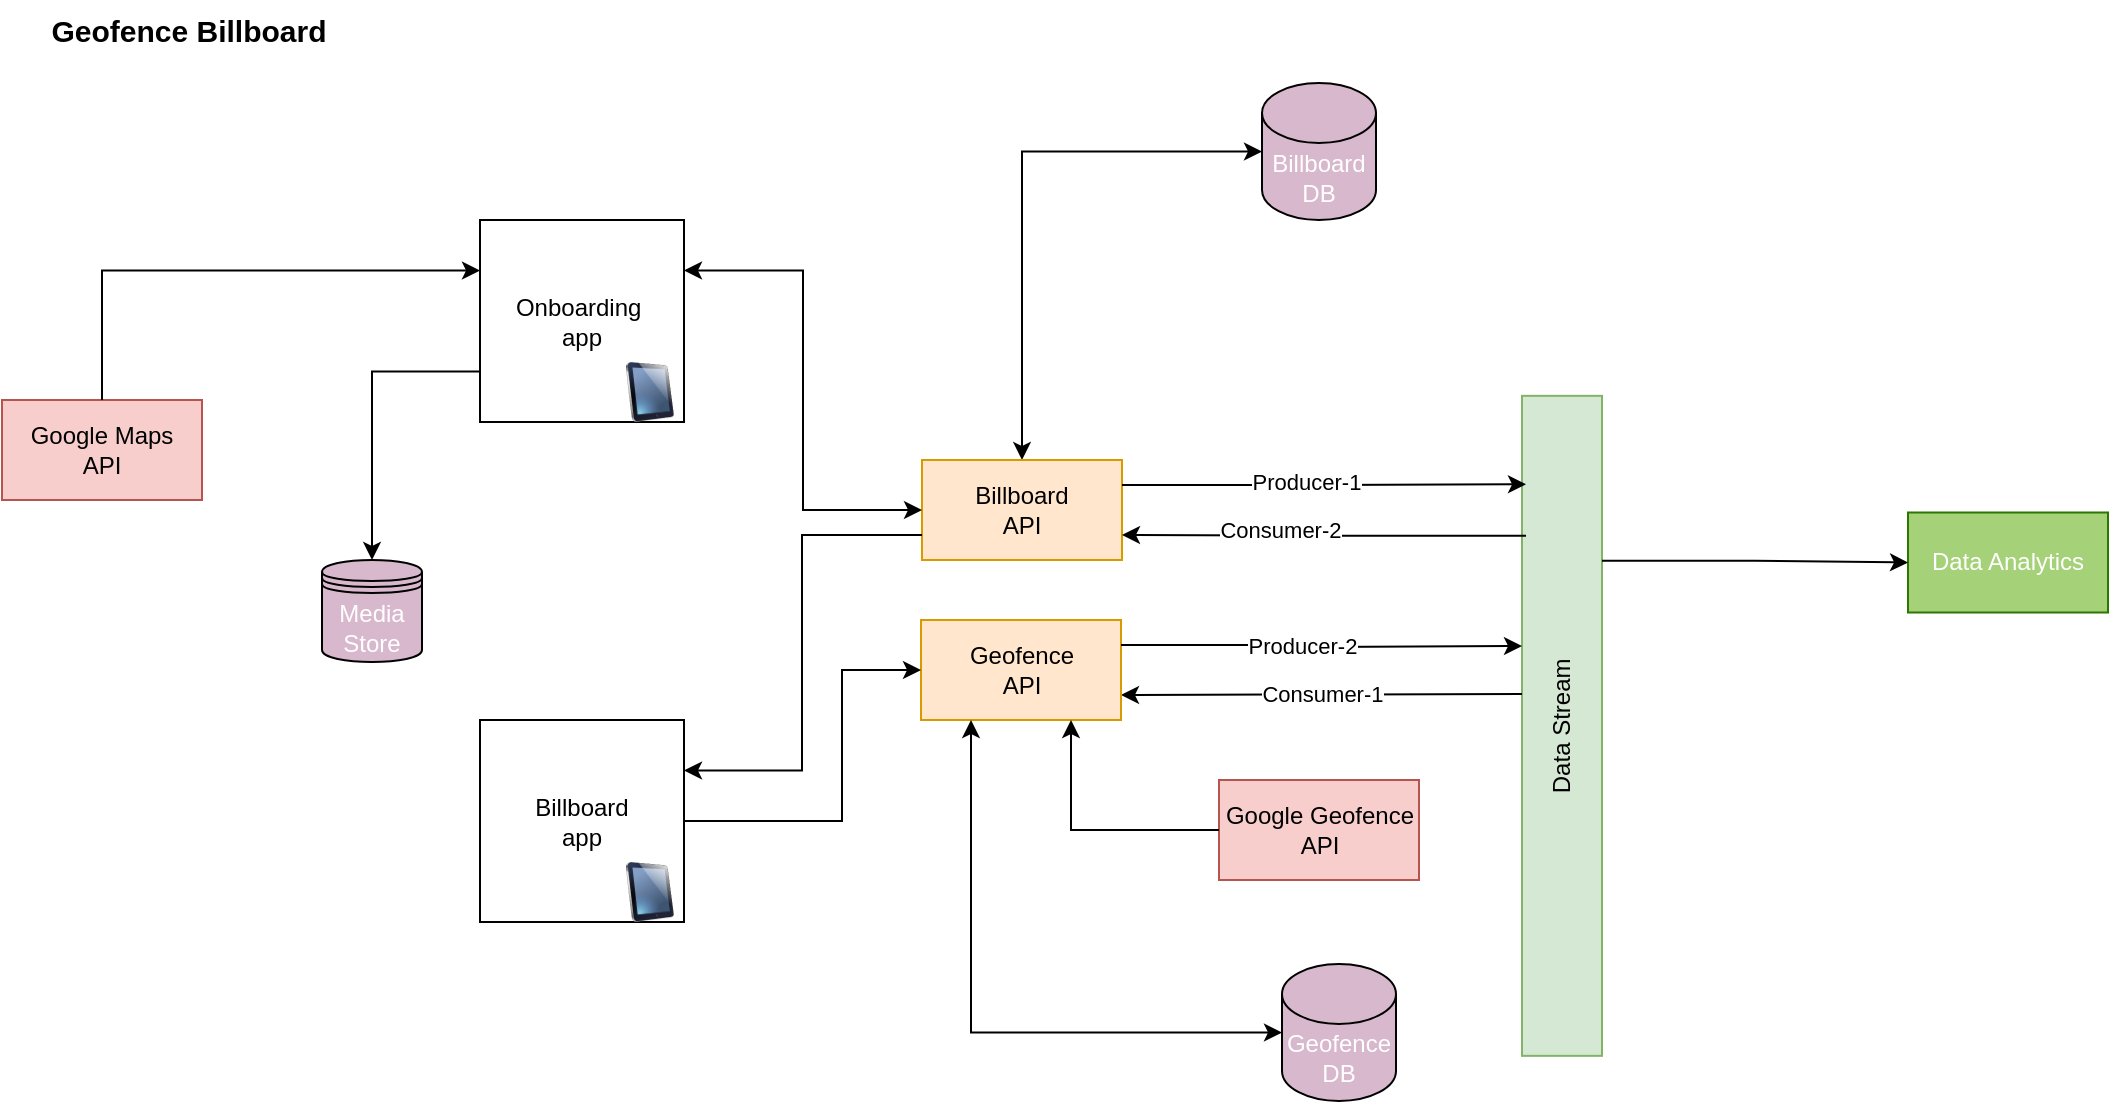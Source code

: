 <mxfile version="20.8.23" type="github">
  <diagram name="Page-1" id="jop_ei266C3EkwRfbDQN">
    <mxGraphModel dx="880" dy="476" grid="1" gridSize="10" guides="1" tooltips="1" connect="1" arrows="1" fold="1" page="1" pageScale="1" pageWidth="850" pageHeight="1100" math="0" shadow="0">
      <root>
        <mxCell id="0" />
        <mxCell id="1" parent="0" />
        <mxCell id="VES7NXPzVOqd4kYxHiUz-6" value="" style="edgeStyle=orthogonalEdgeStyle;rounded=0;orthogonalLoop=1;jettySize=auto;html=1;entryX=0;entryY=0.5;entryDx=0;entryDy=0;entryPerimeter=0;startArrow=classic;startFill=1;exitX=0.5;exitY=0;exitDx=0;exitDy=0;" edge="1" parent="1" source="VES7NXPzVOqd4kYxHiUz-7" target="VES7NXPzVOqd4kYxHiUz-11">
          <mxGeometry relative="1" as="geometry">
            <mxPoint x="501" y="103.5" as="targetPoint" />
            <mxPoint x="390" y="220" as="sourcePoint" />
          </mxGeometry>
        </mxCell>
        <mxCell id="VES7NXPzVOqd4kYxHiUz-7" value="Billboard&lt;br&gt;API" style="rounded=0;whiteSpace=wrap;html=1;fillColor=#ffe6cc;strokeColor=#d79b00;" vertex="1" parent="1">
          <mxGeometry x="480" y="230" width="100" height="50" as="geometry" />
        </mxCell>
        <mxCell id="VES7NXPzVOqd4kYxHiUz-8" value="Data Stream" style="rounded=0;whiteSpace=wrap;html=1;rotation=-90;fillColor=#d5e8d4;strokeColor=#82b366;gradientColor=none;gradientDirection=north;" vertex="1" parent="1">
          <mxGeometry x="635" y="342.92" width="330" height="40" as="geometry" />
        </mxCell>
        <mxCell id="VES7NXPzVOqd4kYxHiUz-11" value="Billboard&lt;br&gt;DB" style="shape=cylinder3;whiteSpace=wrap;html=1;boundedLbl=1;backgroundOutline=1;size=15;fillColor=#D8B8CD;gradientColor=none;gradientDirection=north;fontColor=#FFFFFF;" vertex="1" parent="1">
          <mxGeometry x="650" y="41.5" width="57" height="68.5" as="geometry" />
        </mxCell>
        <mxCell id="VES7NXPzVOqd4kYxHiUz-12" value="Media&lt;br&gt;Store" style="shape=datastore;whiteSpace=wrap;html=1;fontColor=#FFFFFF;fillColor=#D8B8CD;gradientColor=none;gradientDirection=north;" vertex="1" parent="1">
          <mxGeometry x="180" y="280" width="50" height="51" as="geometry" />
        </mxCell>
        <mxCell id="VES7NXPzVOqd4kYxHiUz-13" value="" style="endArrow=classic;html=1;rounded=0;fontColor=#FFFFFF;edgeStyle=orthogonalEdgeStyle;entryX=0.5;entryY=0;entryDx=0;entryDy=0;exitX=0;exitY=0.75;exitDx=0;exitDy=0;" edge="1" parent="1" source="VES7NXPzVOqd4kYxHiUz-101" target="VES7NXPzVOqd4kYxHiUz-12">
          <mxGeometry width="50" height="50" relative="1" as="geometry">
            <mxPoint x="140" y="190" as="sourcePoint" />
            <mxPoint x="428" y="120" as="targetPoint" />
          </mxGeometry>
        </mxCell>
        <mxCell id="VES7NXPzVOqd4kYxHiUz-16" value="" style="endArrow=classic;html=1;rounded=0;fontColor=#FFFFFF;edgeStyle=orthogonalEdgeStyle;exitX=1;exitY=0.25;exitDx=0;exitDy=0;entryX=0.866;entryY=0.05;entryDx=0;entryDy=0;entryPerimeter=0;" edge="1" parent="1" source="VES7NXPzVOqd4kYxHiUz-7" target="VES7NXPzVOqd4kYxHiUz-8">
          <mxGeometry width="50" height="50" relative="1" as="geometry">
            <mxPoint x="378" y="170" as="sourcePoint" />
            <mxPoint x="780" y="220" as="targetPoint" />
            <Array as="points" />
          </mxGeometry>
        </mxCell>
        <mxCell id="VES7NXPzVOqd4kYxHiUz-17" value="Producer-1" style="edgeLabel;html=1;align=center;verticalAlign=middle;resizable=0;points=[];fontColor=#000000;" vertex="1" connectable="0" parent="VES7NXPzVOqd4kYxHiUz-16">
          <mxGeometry x="0.068" y="-1" relative="1" as="geometry">
            <mxPoint x="-16" y="-2" as="offset" />
          </mxGeometry>
        </mxCell>
        <mxCell id="VES7NXPzVOqd4kYxHiUz-30" value="&lt;font color=&quot;#000000&quot;&gt;Consumer-1&lt;br&gt;&lt;/font&gt;" style="endArrow=classic;html=1;rounded=0;fontColor=#FFFFFF;entryX=1;entryY=0.75;entryDx=0;entryDy=0;edgeStyle=orthogonalEdgeStyle;" edge="1" parent="1" target="VES7NXPzVOqd4kYxHiUz-111">
          <mxGeometry width="50" height="50" relative="1" as="geometry">
            <mxPoint x="780" y="347" as="sourcePoint" />
            <mxPoint x="656" y="347" as="targetPoint" />
          </mxGeometry>
        </mxCell>
        <mxCell id="VES7NXPzVOqd4kYxHiUz-54" value="&lt;font color=&quot;#000000&quot; style=&quot;font-size: 15px;&quot;&gt;Geofence Billboard&lt;/font&gt;" style="text;html=1;align=center;verticalAlign=middle;resizable=0;points=[];autosize=1;strokeColor=none;fillColor=none;fontColor=#FFFFFF;fontStyle=1;fontSize=15;" vertex="1" parent="1">
          <mxGeometry x="33.2" width="160" height="30" as="geometry" />
        </mxCell>
        <mxCell id="VES7NXPzVOqd4kYxHiUz-82" value="Data Analytics" style="rounded=0;whiteSpace=wrap;html=1;fillColor=#A5D179;strokeColor=#2D7600;fontColor=#ffffff;" vertex="1" parent="1">
          <mxGeometry x="973" y="256.25" width="100" height="50" as="geometry" />
        </mxCell>
        <mxCell id="VES7NXPzVOqd4kYxHiUz-84" value="" style="edgeStyle=orthogonalEdgeStyle;rounded=0;orthogonalLoop=1;jettySize=auto;html=1;fontSize=15;fontColor=#FFFFFF;startArrow=none;startFill=0;entryX=0;entryY=0.5;entryDx=0;entryDy=0;exitX=0.75;exitY=1;exitDx=0;exitDy=0;" edge="1" parent="1" source="VES7NXPzVOqd4kYxHiUz-8" target="VES7NXPzVOqd4kYxHiUz-82">
          <mxGeometry relative="1" as="geometry">
            <mxPoint x="831" y="272.75" as="sourcePoint" />
            <mxPoint x="964" y="222.25" as="targetPoint" />
          </mxGeometry>
        </mxCell>
        <mxCell id="VES7NXPzVOqd4kYxHiUz-105" value="" style="endArrow=classic;html=1;rounded=0;fontColor=#FFFFFF;edgeStyle=orthogonalEdgeStyle;exitX=1;exitY=0.25;exitDx=0;exitDy=0;entryX=0;entryY=0.5;entryDx=0;entryDy=0;startArrow=classic;startFill=1;" edge="1" parent="1" source="VES7NXPzVOqd4kYxHiUz-101" target="VES7NXPzVOqd4kYxHiUz-7">
          <mxGeometry width="50" height="50" relative="1" as="geometry">
            <mxPoint x="150" y="131" as="sourcePoint" />
            <mxPoint x="235" y="201" as="targetPoint" />
          </mxGeometry>
        </mxCell>
        <mxCell id="VES7NXPzVOqd4kYxHiUz-107" value="Google Geofence&lt;br&gt;API" style="rounded=0;whiteSpace=wrap;html=1;fillColor=#f8cecc;strokeColor=#b85450;" vertex="1" parent="1">
          <mxGeometry x="628.5" y="390.0" width="100" height="50" as="geometry" />
        </mxCell>
        <mxCell id="VES7NXPzVOqd4kYxHiUz-111" value="Geofence&lt;br&gt;API" style="rounded=0;whiteSpace=wrap;html=1;fillColor=#ffe6cc;strokeColor=#d79b00;" vertex="1" parent="1">
          <mxGeometry x="479.5" y="310" width="100" height="50" as="geometry" />
        </mxCell>
        <mxCell id="VES7NXPzVOqd4kYxHiUz-112" value="" style="group" vertex="1" connectable="0" parent="1">
          <mxGeometry x="259" y="110" width="102" height="101" as="geometry" />
        </mxCell>
        <mxCell id="VES7NXPzVOqd4kYxHiUz-101" value="Onboarding&amp;nbsp;&lt;br&gt;app" style="rounded=0;whiteSpace=wrap;html=1;" vertex="1" parent="VES7NXPzVOqd4kYxHiUz-112">
          <mxGeometry width="102" height="101" as="geometry" />
        </mxCell>
        <mxCell id="VES7NXPzVOqd4kYxHiUz-103" value="" style="image;html=1;image=img/lib/clip_art/computers/iPad_128x128.png" vertex="1" parent="VES7NXPzVOqd4kYxHiUz-112">
          <mxGeometry x="72" y="71" width="26" height="30" as="geometry" />
        </mxCell>
        <mxCell id="VES7NXPzVOqd4kYxHiUz-113" value="" style="group" vertex="1" connectable="0" parent="1">
          <mxGeometry x="259" y="360" width="102" height="101" as="geometry" />
        </mxCell>
        <mxCell id="VES7NXPzVOqd4kYxHiUz-109" value="Billboard&lt;br&gt;app" style="rounded=0;whiteSpace=wrap;html=1;" vertex="1" parent="VES7NXPzVOqd4kYxHiUz-113">
          <mxGeometry width="102" height="101" as="geometry" />
        </mxCell>
        <mxCell id="VES7NXPzVOqd4kYxHiUz-110" value="" style="image;html=1;image=img/lib/clip_art/computers/iPad_128x128.png" vertex="1" parent="VES7NXPzVOqd4kYxHiUz-113">
          <mxGeometry x="72" y="71" width="26" height="30" as="geometry" />
        </mxCell>
        <mxCell id="VES7NXPzVOqd4kYxHiUz-114" value="Google Maps&lt;br&gt;API" style="rounded=0;whiteSpace=wrap;html=1;fillColor=#f8cecc;strokeColor=#b85450;" vertex="1" parent="1">
          <mxGeometry x="20" y="200.0" width="100" height="50" as="geometry" />
        </mxCell>
        <mxCell id="VES7NXPzVOqd4kYxHiUz-117" value="Geofence&lt;br&gt;DB" style="shape=cylinder3;whiteSpace=wrap;html=1;boundedLbl=1;backgroundOutline=1;size=15;fillColor=#D8B8CD;gradientColor=none;gradientDirection=north;fontColor=#FFFFFF;" vertex="1" parent="1">
          <mxGeometry x="660" y="482" width="57" height="68.5" as="geometry" />
        </mxCell>
        <mxCell id="VES7NXPzVOqd4kYxHiUz-118" value="" style="edgeStyle=orthogonalEdgeStyle;rounded=0;orthogonalLoop=1;jettySize=auto;html=1;entryX=0;entryY=0.5;entryDx=0;entryDy=0;entryPerimeter=0;startArrow=classic;startFill=1;exitX=0.25;exitY=1;exitDx=0;exitDy=0;" edge="1" parent="1" source="VES7NXPzVOqd4kYxHiUz-111" target="VES7NXPzVOqd4kYxHiUz-117">
          <mxGeometry relative="1" as="geometry">
            <mxPoint x="526" y="131" as="targetPoint" />
            <mxPoint x="415" y="210" as="sourcePoint" />
          </mxGeometry>
        </mxCell>
        <mxCell id="VES7NXPzVOqd4kYxHiUz-119" value="" style="endArrow=none;html=1;rounded=0;fontColor=#FFFFFF;edgeStyle=orthogonalEdgeStyle;exitX=0;exitY=0.25;exitDx=0;exitDy=0;entryX=0.5;entryY=0;entryDx=0;entryDy=0;startArrow=classic;startFill=1;endFill=0;" edge="1" parent="1" source="VES7NXPzVOqd4kYxHiUz-101" target="VES7NXPzVOqd4kYxHiUz-114">
          <mxGeometry width="50" height="50" relative="1" as="geometry">
            <mxPoint x="150" y="145" as="sourcePoint" />
            <mxPoint x="215" y="280" as="targetPoint" />
          </mxGeometry>
        </mxCell>
        <mxCell id="VES7NXPzVOqd4kYxHiUz-120" value="" style="endArrow=classic;html=1;rounded=0;fontColor=#FFFFFF;edgeStyle=orthogonalEdgeStyle;entryX=1;entryY=0.25;entryDx=0;entryDy=0;exitX=0;exitY=0.75;exitDx=0;exitDy=0;" edge="1" parent="1" source="VES7NXPzVOqd4kYxHiUz-7" target="VES7NXPzVOqd4kYxHiUz-109">
          <mxGeometry width="50" height="50" relative="1" as="geometry">
            <mxPoint x="269" y="196" as="sourcePoint" />
            <mxPoint x="215" y="290" as="targetPoint" />
            <Array as="points">
              <mxPoint x="420" y="268" />
              <mxPoint x="420" y="385" />
            </Array>
          </mxGeometry>
        </mxCell>
        <mxCell id="VES7NXPzVOqd4kYxHiUz-123" value="" style="endArrow=none;html=1;rounded=0;fontColor=#FFFFFF;edgeStyle=orthogonalEdgeStyle;exitX=0;exitY=0.5;exitDx=0;exitDy=0;entryX=1;entryY=0.5;entryDx=0;entryDy=0;startArrow=classic;startFill=1;endFill=0;" edge="1" parent="1" source="VES7NXPzVOqd4kYxHiUz-111" target="VES7NXPzVOqd4kYxHiUz-109">
          <mxGeometry width="50" height="50" relative="1" as="geometry">
            <mxPoint x="371" y="145" as="sourcePoint" />
            <mxPoint x="490" y="265" as="targetPoint" />
            <Array as="points">
              <mxPoint x="440" y="335" />
              <mxPoint x="440" y="411" />
            </Array>
          </mxGeometry>
        </mxCell>
        <mxCell id="VES7NXPzVOqd4kYxHiUz-125" value="" style="endArrow=none;html=1;rounded=0;fontColor=#FFFFFF;edgeStyle=orthogonalEdgeStyle;exitX=0.75;exitY=1;exitDx=0;exitDy=0;entryX=0;entryY=0.5;entryDx=0;entryDy=0;startArrow=classic;startFill=1;endFill=0;" edge="1" parent="1" source="VES7NXPzVOqd4kYxHiUz-111" target="VES7NXPzVOqd4kYxHiUz-107">
          <mxGeometry width="50" height="50" relative="1" as="geometry">
            <mxPoint x="269" y="145" as="sourcePoint" />
            <mxPoint x="80" y="210" as="targetPoint" />
          </mxGeometry>
        </mxCell>
        <mxCell id="VES7NXPzVOqd4kYxHiUz-126" value="" style="endArrow=classic;html=1;rounded=0;fontColor=#FFFFFF;edgeStyle=orthogonalEdgeStyle;exitX=1;exitY=0.25;exitDx=0;exitDy=0;" edge="1" parent="1" source="VES7NXPzVOqd4kYxHiUz-111">
          <mxGeometry width="50" height="50" relative="1" as="geometry">
            <mxPoint x="590" y="253" as="sourcePoint" />
            <mxPoint x="780" y="323" as="targetPoint" />
            <Array as="points" />
          </mxGeometry>
        </mxCell>
        <mxCell id="VES7NXPzVOqd4kYxHiUz-127" value="Producer-2" style="edgeLabel;html=1;align=center;verticalAlign=middle;resizable=0;points=[];fontColor=#000000;" vertex="1" connectable="0" parent="VES7NXPzVOqd4kYxHiUz-126">
          <mxGeometry x="0.068" y="-1" relative="1" as="geometry">
            <mxPoint x="-16" y="-2" as="offset" />
          </mxGeometry>
        </mxCell>
        <mxCell id="VES7NXPzVOqd4kYxHiUz-130" value="" style="endArrow=classic;html=1;rounded=0;fontColor=#FFFFFF;edgeStyle=orthogonalEdgeStyle;exitX=0.788;exitY=0.05;exitDx=0;exitDy=0;entryX=1;entryY=0.75;entryDx=0;entryDy=0;exitPerimeter=0;" edge="1" parent="1" source="VES7NXPzVOqd4kYxHiUz-8" target="VES7NXPzVOqd4kYxHiUz-7">
          <mxGeometry width="50" height="50" relative="1" as="geometry">
            <mxPoint x="590" y="333" as="sourcePoint" />
            <mxPoint x="790" y="333" as="targetPoint" />
            <Array as="points" />
          </mxGeometry>
        </mxCell>
        <mxCell id="VES7NXPzVOqd4kYxHiUz-131" value="Consumer-2" style="edgeLabel;html=1;align=center;verticalAlign=middle;resizable=0;points=[];fontColor=#000000;" vertex="1" connectable="0" parent="VES7NXPzVOqd4kYxHiUz-130">
          <mxGeometry x="0.068" y="-1" relative="1" as="geometry">
            <mxPoint x="-16" y="-2" as="offset" />
          </mxGeometry>
        </mxCell>
      </root>
    </mxGraphModel>
  </diagram>
</mxfile>
